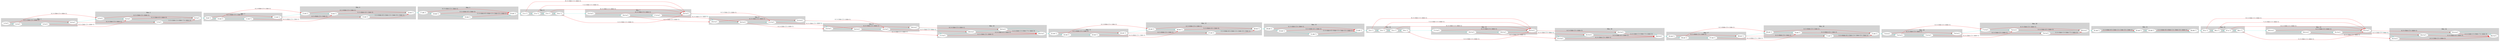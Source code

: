 digraph G { 
rankdir=LR 
subgraph cluster0 {
node [style=filled,color=white];
style=filled;
color=lightgrey;
"1:(f m7)"; 
"2:(f m7)"; 
"3:(f m7)"; 
"4:(f m7)"; 
label = "Mes. 1"
}
subgraph cluster4 {
node [style=filled,color=white];
style=filled;
color=lightgrey;
"5:(f m7)"; 
"6:(f m7)"; 
"7:(f m7)"; 
"8:(f m7)"; 
label = "Mes. 2"
}
subgraph cluster8 {
node [style=filled,color=white];
style=filled;
color=lightgrey;
"9:(eb 7)"; 
"10:(eb 7)"; 
"11:(eb 7)"; 
"12:(eb 7)"; 
label = "Mes. 3"
}
subgraph cluster12 {
node [style=filled,color=white];
style=filled;
color=lightgrey;
"13:(eb 7)"; 
"14:(eb 7)"; 
"15:(eb 7)"; 
"16:(eb 7)"; 
label = "Mes. 4"
}
subgraph cluster16 {
node [style=filled,color=white];
style=filled;
color=lightgrey;
"17:(db 7)"; 
"18:(db 7)"; 
"19:(db 7)"; 
"20:(db 7)"; 
label = "Mes. 5"
}
subgraph cluster20 {
node [style=filled,color=white];
style=filled;
color=lightgrey;
"21:(c 7)"; 
"22:(c 7)"; 
"23:(c 7)"; 
"24:(c 7)"; 
label = "Mes. 6"
}
subgraph cluster24 {
node [style=filled,color=white];
style=filled;
color=lightgrey;
"25:(f m7)"; 
"26:(f m7)"; 
"27:(f m7)"; 
"28:(f m7)"; 
label = "Mes. 7"
}
subgraph cluster28 {
node [style=filled,color=white];
style=filled;
color=lightgrey;
"29:(f m7)"; 
"30:(f m7)"; 
"31:(f m7)"; 
"32:(f m7)"; 
label = "Mes. 8"
}
subgraph cluster32 {
node [style=filled,color=white];
style=filled;
color=lightgrey;
"33:(f m7)"; 
"34:(f m7)"; 
"35:(f m7)"; 
"36:(f m7)"; 
label = "Mes. 9"
}
subgraph cluster36 {
node [style=filled,color=white];
style=filled;
color=lightgrey;
"37:(f m7)"; 
"38:(f m7)"; 
"39:(f m7)"; 
"40:(f m7)"; 
label = "Mes. 10"
}
subgraph cluster40 {
node [style=filled,color=white];
style=filled;
color=lightgrey;
"41:(eb 7)"; 
"42:(eb 7)"; 
"43:(eb 7)"; 
"44:(eb 7)"; 
label = "Mes. 11"
}
subgraph cluster44 {
node [style=filled,color=white];
style=filled;
color=lightgrey;
"45:(eb 7)"; 
"46:(eb 7)"; 
"47:(eb 7)"; 
"48:(eb 7)"; 
label = "Mes. 12"
}
subgraph cluster48 {
node [style=filled,color=white];
style=filled;
color=lightgrey;
"49:(db 7)"; 
"50:(db 7)"; 
"51:(db 7)"; 
"52:(db 7)"; 
label = "Mes. 13"
}
subgraph cluster52 {
node [style=filled,color=white];
style=filled;
color=lightgrey;
"53:(c 7)"; 
"54:(c 7)"; 
"55:(c 7)"; 
"56:(c 7)"; 
label = "Mes. 14"
}
subgraph cluster56 {
node [style=filled,color=white];
style=filled;
color=lightgrey;
"57:(f m7)"; 
"58:(f m7)"; 
"59:(f m7)"; 
"60:(f m7)"; 
label = "Mes. 15"
}
subgraph cluster60 {
node [style=filled,color=white];
style=filled;
color=lightgrey;
"61:(f m7)"; 
"62:(f m7)"; 
"63:(f m7)"; 
"64:(f m7)"; 
label = "Mes. 16"
}
subgraph cluster64 {
node [style=filled,color=white];
style=filled;
color=lightgrey;
"65:(eb 7)"; 
"66:(eb 7)"; 
"67:(eb 7)"; 
"68:(eb 7)"; 
label = "Mes. 17"
}
subgraph cluster68 {
node [style=filled,color=white];
style=filled;
color=lightgrey;
"69:(eb 7)"; 
"70:(eb 7)"; 
"71:(eb 7)"; 
"72:(eb 7)"; 
label = "Mes. 18"
}
subgraph cluster72 {
node [style=filled,color=white];
style=filled;
color=lightgrey;
"73:(f m7)"; 
"74:(f m7)"; 
"75:(f m7)"; 
"76:(f m7)"; 
label = "Mes. 19"
}
subgraph cluster76 {
node [style=filled,color=white];
style=filled;
color=lightgrey;
"77:(f m7)"; 
"78:(f m7)"; 
"79:(f m7)"; 
"80:(f m7)"; 
label = "Mes. 20"
}
subgraph cluster80 {
node [style=filled,color=white];
style=filled;
color=lightgrey;
"81:(eb 7)"; 
"82:(eb 7)"; 
"83:(db 7)"; 
"84:(db 7)"; 
label = "Mes. 21"
}
subgraph cluster84 {
node [style=filled,color=white];
style=filled;
color=lightgrey;
"85:(c 7)"; 
"86:(c 7)"; 
"87:(c 7)"; 
"88:(c 7)"; 
label = "Mes. 22"
}
subgraph cluster88 {
node [style=filled,color=white];
style=filled;
color=lightgrey;
"89:(f m7)"; 
"90:(f m7)"; 
"91:(f m7)"; 
"92:(f m7)"; 
label = "Mes. 23"
}
subgraph cluster92 {
node [style=filled,color=white];
style=filled;
color=lightgrey;
"93:(f m7)"; 
"94:(f m7)"; 
"95:(f m7)"; 
"96:(f m7)"; 
label = "Mes. 24"
}
"1:(f m7)" -> "2:(f m7)" [color="turquoise", constraint=true];
"2:(f m7)" -> "3:(f m7)" [color="turquoise", constraint=true];
"3:(f m7)" -> "4:(f m7)" [color="turquoise", constraint=true];
"4:(f m7)" -> "5:(f m7)" [color="turquoise", constraint=true];
"5:(f m7)" -> "6:(f m7)" [color="turquoise", constraint=true];
"6:(f m7)" -> "7:(f m7)" [color="turquoise", constraint=true];
"7:(f m7)" -> "8:(f m7)" [color="turquoise", constraint=true];
"8:(f m7)" -> "9:(eb 7)" [color="turquoise", constraint=true];
"9:(eb 7)" -> "10:(eb 7)" [color="turquoise", constraint=true];
"10:(eb 7)" -> "11:(eb 7)" [color="turquoise", constraint=true];
"11:(eb 7)" -> "12:(eb 7)" [color="turquoise", constraint=true];
"12:(eb 7)" -> "13:(eb 7)" [color="turquoise", constraint=true];
"13:(eb 7)" -> "14:(eb 7)" [color="turquoise", constraint=true];
"14:(eb 7)" -> "15:(eb 7)" [color="turquoise", constraint=true];
"15:(eb 7)" -> "16:(eb 7)" [color="turquoise", constraint=true];
"16:(eb 7)" -> "17:(db 7)" [color="turquoise", constraint=true];
"17:(db 7)" -> "18:(db 7)" [color="turquoise", constraint=true];
"18:(db 7)" -> "19:(db 7)" [color="turquoise", constraint=true];
"19:(db 7)" -> "20:(db 7)" [color="turquoise", constraint=true];
"20:(db 7)" -> "21:(c 7)" [color="turquoise", constraint=true];
"21:(c 7)" -> "22:(c 7)" [color="turquoise", constraint=true];
"22:(c 7)" -> "23:(c 7)" [color="turquoise", constraint=true];
"23:(c 7)" -> "24:(c 7)" [color="turquoise", constraint=true];
"24:(c 7)" -> "25:(f m7)" [color="turquoise", constraint=true];
"25:(f m7)" -> "26:(f m7)" [color="turquoise", constraint=true];
"26:(f m7)" -> "27:(f m7)" [color="turquoise", constraint=true];
"27:(f m7)" -> "28:(f m7)" [color="turquoise", constraint=true];
"28:(f m7)" -> "29:(f m7)" [color="turquoise", constraint=true];
"29:(f m7)" -> "30:(f m7)" [color="turquoise", constraint=true];
"30:(f m7)" -> "31:(f m7)" [color="turquoise", constraint=true];
"31:(f m7)" -> "32:(f m7)" [color="turquoise", constraint=true];
"32:(f m7)" -> "33:(f m7)" [color="turquoise", constraint=true];
"33:(f m7)" -> "34:(f m7)" [color="turquoise", constraint=true];
"34:(f m7)" -> "35:(f m7)" [color="turquoise", constraint=true];
"35:(f m7)" -> "36:(f m7)" [color="turquoise", constraint=true];
"36:(f m7)" -> "37:(f m7)" [color="turquoise", constraint=true];
"37:(f m7)" -> "38:(f m7)" [color="turquoise", constraint=true];
"38:(f m7)" -> "39:(f m7)" [color="turquoise", constraint=true];
"39:(f m7)" -> "40:(f m7)" [color="turquoise", constraint=true];
"40:(f m7)" -> "41:(eb 7)" [color="turquoise", constraint=true];
"41:(eb 7)" -> "42:(eb 7)" [color="turquoise", constraint=true];
"42:(eb 7)" -> "43:(eb 7)" [color="turquoise", constraint=true];
"43:(eb 7)" -> "44:(eb 7)" [color="turquoise", constraint=true];
"44:(eb 7)" -> "45:(eb 7)" [color="turquoise", constraint=true];
"45:(eb 7)" -> "46:(eb 7)" [color="turquoise", constraint=true];
"46:(eb 7)" -> "47:(eb 7)" [color="turquoise", constraint=true];
"47:(eb 7)" -> "48:(eb 7)" [color="turquoise", constraint=true];
"48:(eb 7)" -> "49:(db 7)" [color="turquoise", constraint=true];
"49:(db 7)" -> "50:(db 7)" [color="turquoise", constraint=true];
"50:(db 7)" -> "51:(db 7)" [color="turquoise", constraint=true];
"51:(db 7)" -> "52:(db 7)" [color="turquoise", constraint=true];
"52:(db 7)" -> "53:(c 7)" [color="turquoise", constraint=true];
"53:(c 7)" -> "54:(c 7)" [color="turquoise", constraint=true];
"54:(c 7)" -> "55:(c 7)" [color="turquoise", constraint=true];
"55:(c 7)" -> "56:(c 7)" [color="turquoise", constraint=true];
"56:(c 7)" -> "57:(f m7)" [color="turquoise", constraint=true];
"57:(f m7)" -> "58:(f m7)" [color="turquoise", constraint=true];
"58:(f m7)" -> "59:(f m7)" [color="turquoise", constraint=true];
"59:(f m7)" -> "60:(f m7)" [color="turquoise", constraint=true];
"60:(f m7)" -> "61:(f m7)" [color="turquoise", constraint=true];
"61:(f m7)" -> "62:(f m7)" [color="turquoise", constraint=true];
"62:(f m7)" -> "63:(f m7)" [color="turquoise", constraint=true];
"63:(f m7)" -> "64:(f m7)" [color="turquoise", constraint=true];
"64:(f m7)" -> "65:(eb 7)" [color="turquoise", constraint=true];
"65:(eb 7)" -> "66:(eb 7)" [color="turquoise", constraint=true];
"66:(eb 7)" -> "67:(eb 7)" [color="turquoise", constraint=true];
"67:(eb 7)" -> "68:(eb 7)" [color="turquoise", constraint=true];
"68:(eb 7)" -> "69:(eb 7)" [color="turquoise", constraint=true];
"69:(eb 7)" -> "70:(eb 7)" [color="turquoise", constraint=true];
"70:(eb 7)" -> "71:(eb 7)" [color="turquoise", constraint=true];
"71:(eb 7)" -> "72:(eb 7)" [color="turquoise", constraint=true];
"72:(eb 7)" -> "73:(f m7)" [color="turquoise", constraint=true];
"73:(f m7)" -> "74:(f m7)" [color="turquoise", constraint=true];
"74:(f m7)" -> "75:(f m7)" [color="turquoise", constraint=true];
"75:(f m7)" -> "76:(f m7)" [color="turquoise", constraint=true];
"76:(f m7)" -> "77:(f m7)" [color="turquoise", constraint=true];
"77:(f m7)" -> "78:(f m7)" [color="turquoise", constraint=true];
"78:(f m7)" -> "79:(f m7)" [color="turquoise", constraint=true];
"79:(f m7)" -> "80:(f m7)" [color="turquoise", constraint=true];
"80:(f m7)" -> "81:(eb 7)" [color="turquoise", constraint=true];
"81:(eb 7)" -> "82:(eb 7)" [color="turquoise", constraint=true];
"82:(eb 7)" -> "83:(db 7)" [color="turquoise", constraint=true];
"83:(db 7)" -> "84:(db 7)" [color="turquoise", constraint=true];
"84:(db 7)" -> "85:(c 7)" [color="turquoise", constraint=true];
"85:(c 7)" -> "86:(c 7)" [color="turquoise", constraint=true];
"86:(c 7)" -> "87:(c 7)" [color="turquoise", constraint=true];
"87:(c 7)" -> "88:(c 7)" [color="turquoise", constraint=true];
"88:(c 7)" -> "89:(f m7)" [color="turquoise", constraint=true];
"89:(f m7)" -> "90:(f m7)" [color="turquoise", constraint=true];
"90:(f m7)" -> "91:(f m7)" [color="turquoise", constraint=true];
"91:(f m7)" -> "92:(f m7)" [color="turquoise", constraint=true];
"92:(f m7)" -> "93:(f m7)" [color="turquoise", constraint=true];
"93:(f m7)" -> "94:(f m7)" [color="turquoise", constraint=true];
"94:(f m7)" -> "95:(f m7)" [color="turquoise", constraint=true];
"95:(f m7)" -> "96:(f m7)" [color="turquoise", constraint=true];
"1:(f m7)" -> "4:(f m7)" [label="4 ( t=3/nb=2 t=-4/nb=1)" , color="red", constraint=true];
"2:(f m7)" -> "5:(f m7)" [label="4 ( t=3/nb=2 t=-4/nb=1)" , color="red", constraint=true];
"3:(f m7)" -> "6:(f m7)" [label="4 ( t=3/nb=2 t=-4/nb=1)" , color="red", constraint=true];
"4:(f m7)" -> "7:(f m7)" [label="4 ( t=3/nb=2 t=-4/nb=1)" , color="red", constraint=true];
"5:(f m7)" -> "8:(f m7)" [label="4 ( t=3/nb=2 t=-4/nb=1)" , color="red", constraint=true];
"6:(f m7)" -> "8:(f m7)" [label="3 ( t=3/nb=4 t=-4/nb=2)" , color="red", constraint=true];
"7:(f m7)" -> "8:(f m7)" [label="2 ( t=5/nb=1 t=3/nb=7 t=-4/nb=3)" , color="red", constraint=true];
"9:(eb 7)" -> "12:(eb 7)" [label="4 ( t=6/nb=2 t=-1/nb=1)" , color="red", constraint=true];
"10:(eb 7)" -> "13:(eb 7)" [label="4 ( t=6/nb=2 t=-1/nb=1)" , color="red", constraint=true];
"11:(eb 7)" -> "14:(eb 7)" [label="4 ( t=6/nb=2 t=-1/nb=1)" , color="red", constraint=true];
"12:(eb 7)" -> "15:(eb 7)" [label="4 ( t=6/nb=2 t=-1/nb=1)" , color="red", constraint=true];
"13:(eb 7)" -> "16:(eb 7)" [label="4 ( t=6/nb=2 t=-1/nb=1)" , color="red", constraint=true];
"14:(eb 7)" -> "16:(eb 7)" [label="3 ( t=6/nb=4 t=-1/nb=2)" , color="red", constraint=true];
"15:(eb 7)" -> "16:(eb 7)" [label="2 ( t=6/nb=6 t=2/nb=1 t=-1/nb=3 t=-2/nb=1)" , color="red", constraint=true];
"17:(db 7)" -> "20:(db 7)" [label="4 ( t=4/nb=2 t=-3/nb=1)" , color="red", constraint=true];
"18:(db 7)" -> "20:(db 7)" [label="3 ( t=4/nb=4 t=-3/nb=2)" , color="red", constraint=true];
"19:(db 7)" -> "20:(db 7)" [label="2 ( t=4/nb=6 t=0/nb=1 t=-3/nb=3 t=-4/nb=1)" , color="red", constraint=true];
"21:(c 7)" -> "28:(f m7)" [label="8 ( t=3/nb=1 t=-4/nb=1)" , color="red", constraint=true];
"22:(c 7)" -> "28:(f m7)" [label="7 ( t=3/nb=1 t=-4/nb=1)" , color="red", constraint=true];
"23:(c 7)" -> "28:(f m7)" [label="6 ( t=3/nb=1 t=-4/nb=1)" , color="red", constraint=true];
"24:(c 7)" -> "28:(f m7)" [label="5 ( t=3/nb=1 t=-4/nb=1)" , color="red", constraint=true];
"25:(f m7)" -> "28:(f m7)" [label="4 ( t=3/nb=2 t=-4/nb=1)" , color="red", constraint=true];
"26:(f m7)" -> "29:(f m7)" [label="4 ( t=3/nb=2 t=-4/nb=1)" , color="red", constraint=true];
"27:(f m7)" -> "30:(f m7)" [label="4 ( t=3/nb=2 t=-4/nb=1)" , color="red", constraint=true];
"28:(f m7)" -> "31:(f m7)" [label="4 ( t=3/nb=2 t=-4/nb=1)" , color="red", constraint=true];
"29:(f m7)" -> "32:(f m7)" [label="4 ( t=3/nb=2 t=-4/nb=1)" , color="red", constraint=true];
"30:(f m7)" -> "33:(f m7)" [label="4 ( t=3/nb=2 t=-4/nb=1)" , color="red", constraint=true];
"31:(f m7)" -> "34:(f m7)" [label="4 ( t=3/nb=2 t=-4/nb=1)" , color="red", constraint=true];
"32:(f m7)" -> "35:(f m7)" [label="4 ( t=3/nb=2 t=-4/nb=1)" , color="red", constraint=true];
"33:(f m7)" -> "36:(f m7)" [label="4 ( t=3/nb=2 t=-4/nb=1)" , color="red", constraint=true];
"34:(f m7)" -> "37:(f m7)" [label="4 ( t=3/nb=2 t=-4/nb=1)" , color="red", constraint=true];
"35:(f m7)" -> "38:(f m7)" [label="4 ( t=3/nb=2 t=-4/nb=1)" , color="red", constraint=true];
"36:(f m7)" -> "39:(f m7)" [label="4 ( t=3/nb=2 t=-4/nb=1)" , color="red", constraint=true];
"37:(f m7)" -> "40:(f m7)" [label="4 ( t=3/nb=2 t=-4/nb=1)" , color="red", constraint=true];
"38:(f m7)" -> "40:(f m7)" [label="3 ( t=3/nb=4 t=-4/nb=2)" , color="red", constraint=true];
"39:(f m7)" -> "40:(f m7)" [label="2 ( t=5/nb=1 t=3/nb=7 t=-4/nb=3)" , color="red", constraint=true];
"41:(eb 7)" -> "44:(eb 7)" [label="4 ( t=6/nb=2 t=-1/nb=1)" , color="red", constraint=true];
"42:(eb 7)" -> "45:(eb 7)" [label="4 ( t=6/nb=2 t=-1/nb=1)" , color="red", constraint=true];
"43:(eb 7)" -> "46:(eb 7)" [label="4 ( t=6/nb=2 t=-1/nb=1)" , color="red", constraint=true];
"44:(eb 7)" -> "47:(eb 7)" [label="4 ( t=6/nb=2 t=-1/nb=1)" , color="red", constraint=true];
"45:(eb 7)" -> "48:(eb 7)" [label="4 ( t=6/nb=2 t=-1/nb=1)" , color="red", constraint=true];
"46:(eb 7)" -> "48:(eb 7)" [label="3 ( t=6/nb=4 t=-1/nb=2)" , color="red", constraint=true];
"47:(eb 7)" -> "48:(eb 7)" [label="2 ( t=6/nb=6 t=2/nb=1 t=-1/nb=3 t=-2/nb=1)" , color="red", constraint=true];
"49:(db 7)" -> "52:(db 7)" [label="4 ( t=4/nb=2 t=-3/nb=1)" , color="red", constraint=true];
"50:(db 7)" -> "52:(db 7)" [label="3 ( t=4/nb=4 t=-3/nb=2)" , color="red", constraint=true];
"51:(db 7)" -> "52:(db 7)" [label="2 ( t=4/nb=6 t=0/nb=1 t=-3/nb=3 t=-4/nb=1)" , color="red", constraint=true];
"53:(c 7)" -> "60:(f m7)" [label="8 ( t=3/nb=1 t=-4/nb=1)" , color="red", constraint=true];
"54:(c 7)" -> "60:(f m7)" [label="7 ( t=3/nb=1 t=-4/nb=1)" , color="red", constraint=true];
"55:(c 7)" -> "60:(f m7)" [label="6 ( t=3/nb=1 t=-4/nb=1)" , color="red", constraint=true];
"56:(c 7)" -> "60:(f m7)" [label="5 ( t=3/nb=1 t=-4/nb=1)" , color="red", constraint=true];
"57:(f m7)" -> "60:(f m7)" [label="4 ( t=3/nb=2 t=-4/nb=1)" , color="red", constraint=true];
"58:(f m7)" -> "61:(f m7)" [label="4 ( t=3/nb=2 t=-4/nb=1)" , color="red", constraint=true];
"59:(f m7)" -> "62:(f m7)" [label="4 ( t=3/nb=2 t=-4/nb=1)" , color="red", constraint=true];
"60:(f m7)" -> "63:(f m7)" [label="4 ( t=3/nb=2 t=-4/nb=1)" , color="red", constraint=true];
"61:(f m7)" -> "64:(f m7)" [label="4 ( t=3/nb=2 t=-4/nb=1)" , color="red", constraint=true];
"62:(f m7)" -> "64:(f m7)" [label="3 ( t=3/nb=4 t=-4/nb=2)" , color="red", constraint=true];
"63:(f m7)" -> "64:(f m7)" [label="2 ( t=5/nb=1 t=3/nb=7 t=-4/nb=3)" , color="red", constraint=true];
"65:(eb 7)" -> "68:(eb 7)" [label="4 ( t=6/nb=2 t=-1/nb=1)" , color="red", constraint=true];
"66:(eb 7)" -> "69:(eb 7)" [label="4 ( t=6/nb=2 t=-1/nb=1)" , color="red", constraint=true];
"67:(eb 7)" -> "70:(eb 7)" [label="4 ( t=6/nb=2 t=-1/nb=1)" , color="red", constraint=true];
"68:(eb 7)" -> "71:(eb 7)" [label="4 ( t=6/nb=2 t=-1/nb=1)" , color="red", constraint=true];
"69:(eb 7)" -> "72:(eb 7)" [label="4 ( t=6/nb=2 t=-1/nb=1)" , color="red", constraint=true];
"70:(eb 7)" -> "72:(eb 7)" [label="3 ( t=6/nb=4 t=-1/nb=2)" , color="red", constraint=true];
"71:(eb 7)" -> "72:(eb 7)" [label="2 ( t=6/nb=6 t=2/nb=1 t=-1/nb=3 t=-2/nb=1)" , color="red", constraint=true];
"73:(f m7)" -> "76:(f m7)" [label="4 ( t=3/nb=2 t=-4/nb=1)" , color="red", constraint=true];
"74:(f m7)" -> "77:(f m7)" [label="4 ( t=3/nb=2 t=-4/nb=1)" , color="red", constraint=true];
"75:(f m7)" -> "78:(f m7)" [label="4 ( t=3/nb=2 t=-4/nb=1)" , color="red", constraint=true];
"76:(f m7)" -> "79:(f m7)" [label="4 ( t=3/nb=2 t=-4/nb=1)" , color="red", constraint=true];
"77:(f m7)" -> "80:(f m7)" [label="4 ( t=3/nb=2 t=-4/nb=1)" , color="red", constraint=true];
"78:(f m7)" -> "80:(f m7)" [label="3 ( t=3/nb=4 t=-4/nb=2)" , color="red", constraint=true];
"79:(f m7)" -> "80:(f m7)" [label="2 ( t=5/nb=1 t=3/nb=7 t=-4/nb=3)" , color="red", constraint=true];
"81:(eb 7)" -> "82:(eb 7)" [label="2 ( t=6/nb=6 t=2/nb=1 t=-1/nb=3 t=-2/nb=1)" , color="red", constraint=true];
"83:(db 7)" -> "84:(db 7)" [label="2 ( t=4/nb=6 t=0/nb=1 t=-3/nb=3 t=-4/nb=1)" , color="red", constraint=true];
"85:(c 7)" -> "92:(f m7)" [label="8 ( t=3/nb=1 t=-4/nb=1)" , color="red", constraint=true];
"86:(c 7)" -> "92:(f m7)" [label="7 ( t=3/nb=1 t=-4/nb=1)" , color="red", constraint=true];
"87:(c 7)" -> "92:(f m7)" [label="6 ( t=3/nb=1 t=-4/nb=1)" , color="red", constraint=true];
"88:(c 7)" -> "92:(f m7)" [label="5 ( t=3/nb=1 t=-4/nb=1)" , color="red", constraint=true];
"89:(f m7)" -> "92:(f m7)" [label="4 ( t=3/nb=2 t=-4/nb=1)" , color="red", constraint=true];
"90:(f m7)" -> "93:(f m7)" [label="4 ( t=3/nb=2 t=-4/nb=1)" , color="red", constraint=true];
"91:(f m7)" -> "94:(f m7)" [label="4 ( t=3/nb=2 t=-4/nb=1)" , color="red", constraint=true];
"92:(f m7)" -> "95:(f m7)" [label="4 ( t=3/nb=2 t=-4/nb=1)" , color="red", constraint=true];
"93:(f m7)" -> "96:(f m7)" [label="4 ( t=3/nb=2 t=-4/nb=1)" , color="red", constraint=true];
"94:(f m7)" -> "96:(f m7)" [label="3 ( t=3/nb=4 t=-4/nb=2)" , color="red", constraint=true];
"95:(f m7)" -> "96:(f m7)" [label="2 ( t=5/nb=1 t=3/nb=7 t=-4/nb=3)" , color="red", constraint=true];
}